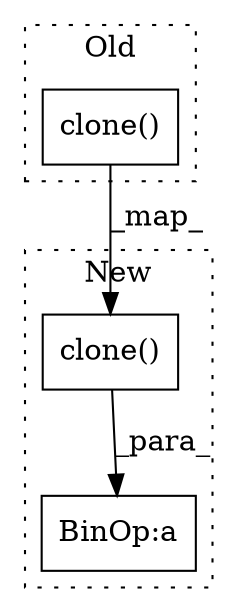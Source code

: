 digraph G {
subgraph cluster0 {
1 [label="clone()" a="75" s="5994" l="27" shape="box"];
label = "Old";
style="dotted";
}
subgraph cluster1 {
2 [label="clone()" a="75" s="5929" l="27" shape="box"];
3 [label="BinOp:a" a="82" s="5925" l="4" shape="box"];
label = "New";
style="dotted";
}
1 -> 2 [label="_map_"];
2 -> 3 [label="_para_"];
}